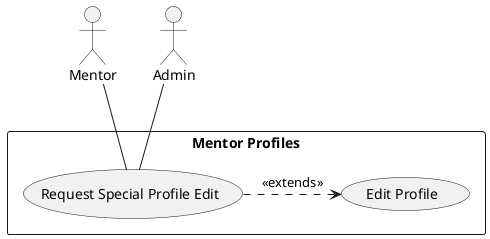 @startuml Request Special Profile Edit
actor :Mentor:
actor :Admin:
rectangle "Mentor Profiles" {
  (Request Special Profile Edit) as req
  (Edit Profile) as Edit
  req .> Edit : <<extends>>
}
Mentor -- req
Admin -- req
@enduml

# Participating Actors

- Mentor
- Admin

# Preconditions

- Mentor is authenticated
- Admin is authenticated

# Flow of Events

1. Mentor requests a special profile edit
2. Admin receives the request
3. Admin approves
4. system applies the special profile edit via Edit Profile
5. system notifies the Mentor of the approval

# Alternative Flow of Events


3a. Admin rejects the request
4a. system notifies the Mentor of the rejection
